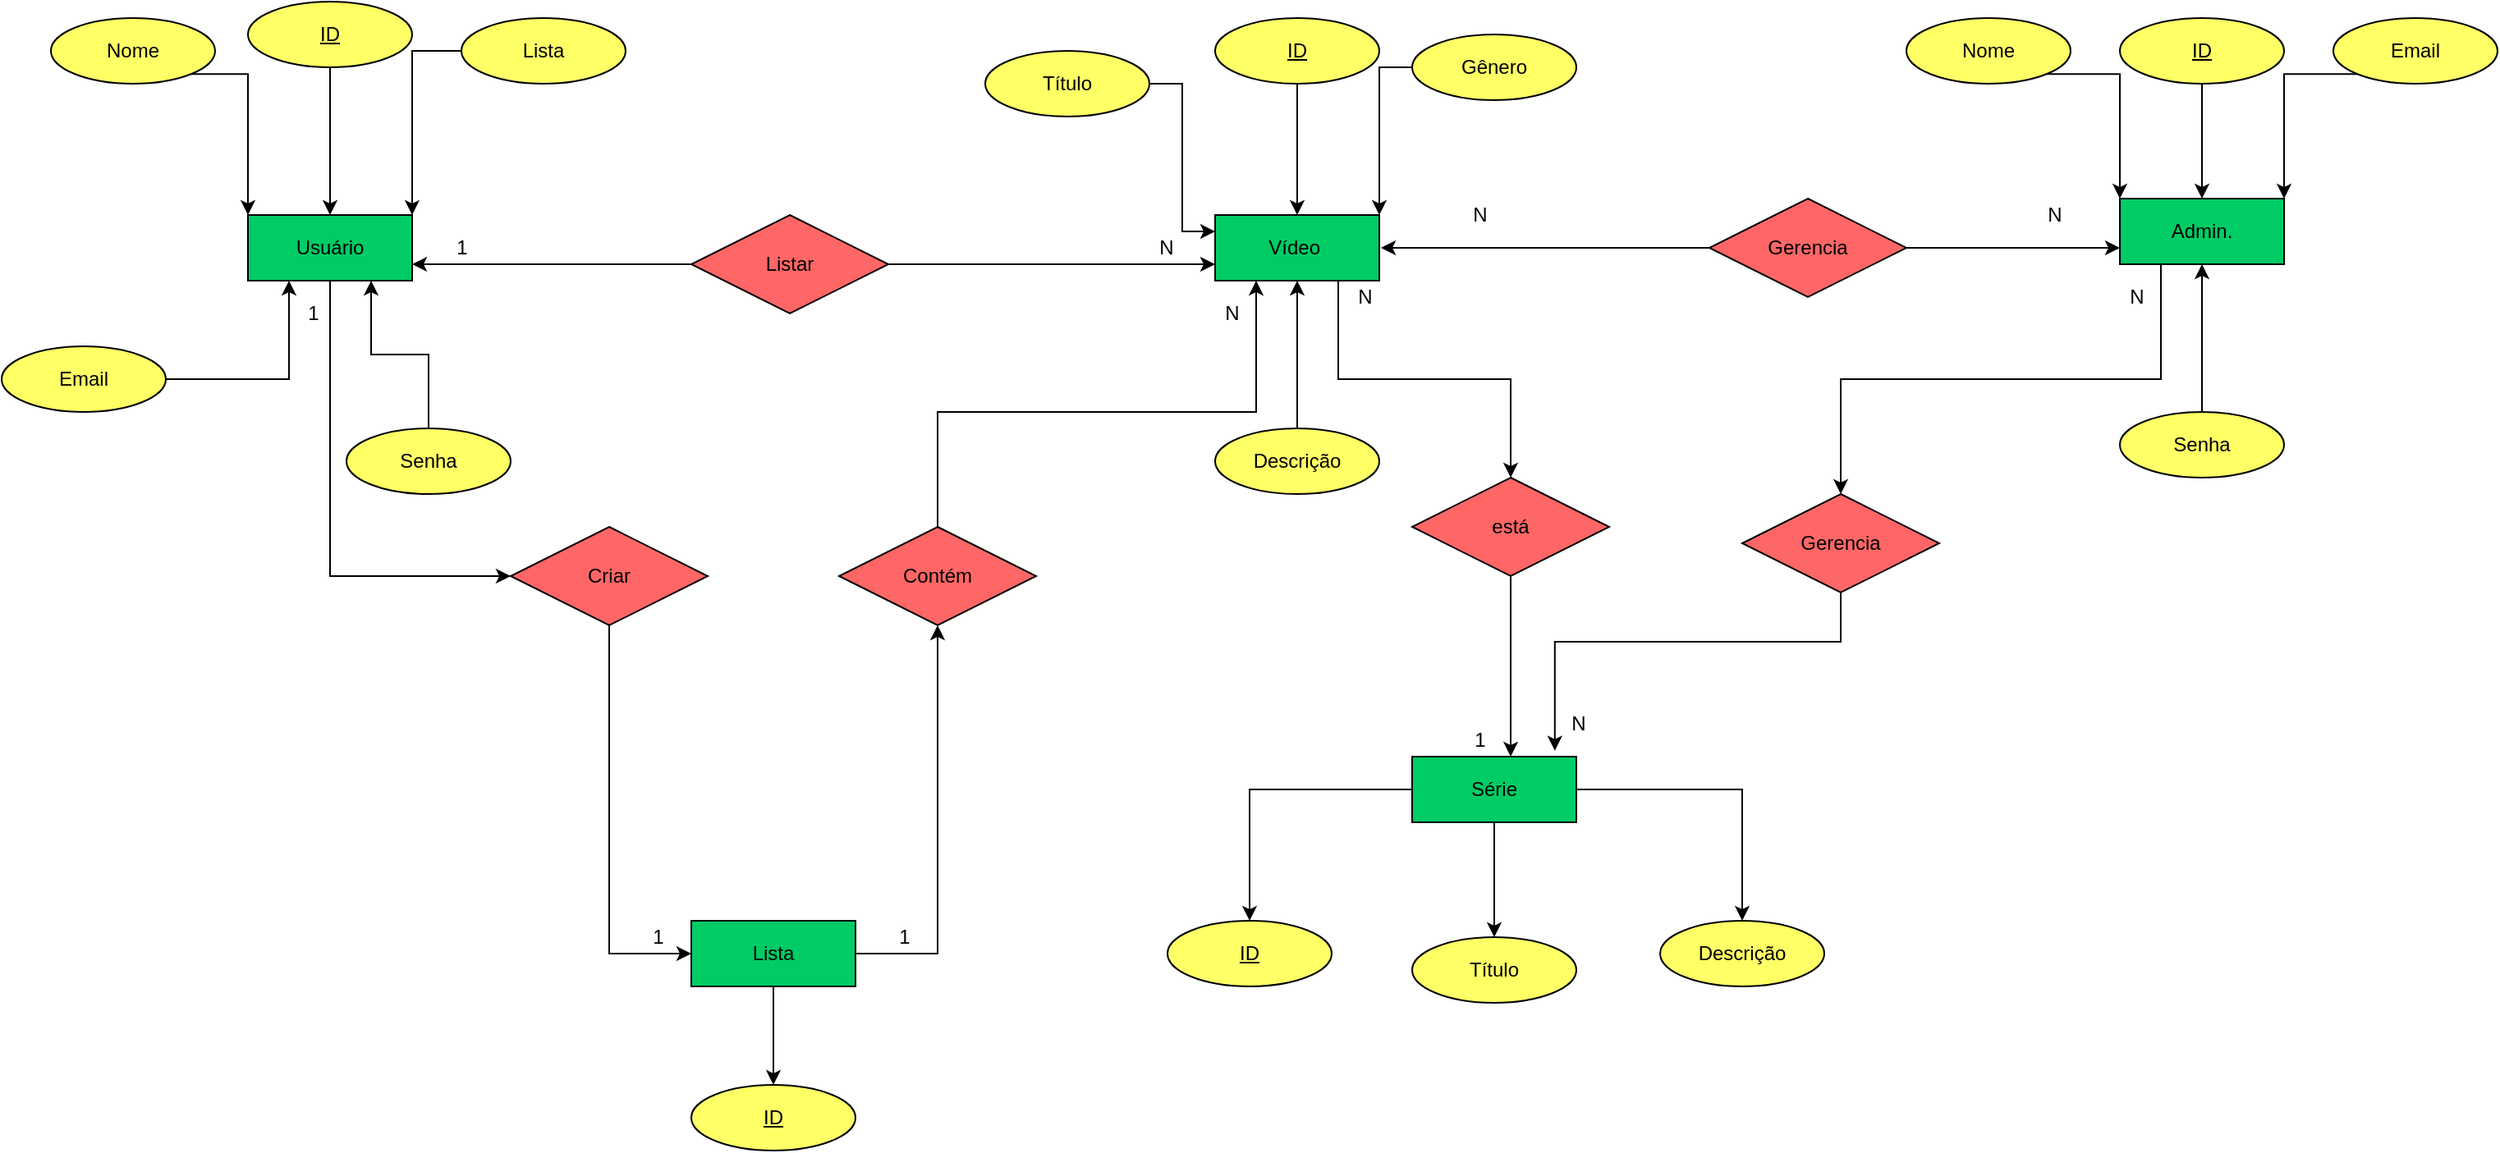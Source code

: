 <mxfile version="13.9.9" type="device"><diagram id="zJM1QXPXBx_YJPGLAKx6" name="Página-1"><mxGraphModel dx="2153" dy="626" grid="1" gridSize="10" guides="1" tooltips="1" connect="1" arrows="1" fold="1" page="1" pageScale="1" pageWidth="827" pageHeight="1169" math="0" shadow="0"><root><mxCell id="0"/><mxCell id="1" parent="0"/><mxCell id="44aVK7n7E5Yi_FBqdg7Q-33" style="edgeStyle=orthogonalEdgeStyle;rounded=0;orthogonalLoop=1;jettySize=auto;html=1;exitX=0.75;exitY=1;exitDx=0;exitDy=0;entryX=0.5;entryY=0;entryDx=0;entryDy=0;" parent="1" source="_rbO2OcaflyYVddDf_A2-4" target="44aVK7n7E5Yi_FBqdg7Q-31" edge="1"><mxGeometry relative="1" as="geometry"/></mxCell><mxCell id="_rbO2OcaflyYVddDf_A2-4" value="Vídeo&amp;nbsp;" style="whiteSpace=wrap;html=1;align=center;fillColor=#00CC66;" parent="1" vertex="1"><mxGeometry x="499" y="300" width="100" height="40" as="geometry"/></mxCell><mxCell id="oGaGKdVjm2yif6-NI52v-10" style="edgeStyle=orthogonalEdgeStyle;rounded=0;orthogonalLoop=1;jettySize=auto;html=1;" parent="1" source="_rbO2OcaflyYVddDf_A2-5" target="oGaGKdVjm2yif6-NI52v-7" edge="1"><mxGeometry relative="1" as="geometry"><mxPoint x="-40" y="660" as="targetPoint"/><Array as="points"><mxPoint x="-40" y="520"/></Array></mxGeometry></mxCell><mxCell id="_rbO2OcaflyYVddDf_A2-5" value="Usuário" style="whiteSpace=wrap;html=1;align=center;fillColor=#00CC66;" parent="1" vertex="1"><mxGeometry x="-90" y="300" width="100" height="40" as="geometry"/></mxCell><mxCell id="44aVK7n7E5Yi_FBqdg7Q-37" style="edgeStyle=orthogonalEdgeStyle;rounded=0;orthogonalLoop=1;jettySize=auto;html=1;exitX=0.25;exitY=1;exitDx=0;exitDy=0;entryX=0.5;entryY=0;entryDx=0;entryDy=0;" parent="1" source="_rbO2OcaflyYVddDf_A2-6" target="44aVK7n7E5Yi_FBqdg7Q-36" edge="1"><mxGeometry relative="1" as="geometry"/></mxCell><mxCell id="_rbO2OcaflyYVddDf_A2-6" value="Admin." style="whiteSpace=wrap;html=1;align=center;fillColor=#00CC66;" parent="1" vertex="1"><mxGeometry x="1050" y="290" width="100" height="40" as="geometry"/></mxCell><mxCell id="_rbO2OcaflyYVddDf_A2-10" style="edgeStyle=orthogonalEdgeStyle;rounded=0;orthogonalLoop=1;jettySize=auto;html=1;entryX=0.5;entryY=0;entryDx=0;entryDy=0;" parent="1" source="_rbO2OcaflyYVddDf_A2-7" target="_rbO2OcaflyYVddDf_A2-4" edge="1"><mxGeometry relative="1" as="geometry"/></mxCell><mxCell id="_rbO2OcaflyYVddDf_A2-7" value="ID" style="ellipse;whiteSpace=wrap;html=1;align=center;fontStyle=4;fillColor=#FFFF66;" parent="1" vertex="1"><mxGeometry x="499" y="180" width="100" height="40" as="geometry"/></mxCell><mxCell id="_rbO2OcaflyYVddDf_A2-12" style="edgeStyle=orthogonalEdgeStyle;rounded=0;orthogonalLoop=1;jettySize=auto;html=1;" parent="1" source="_rbO2OcaflyYVddDf_A2-8" target="_rbO2OcaflyYVddDf_A2-6" edge="1"><mxGeometry relative="1" as="geometry"/></mxCell><mxCell id="_rbO2OcaflyYVddDf_A2-8" value="ID" style="ellipse;whiteSpace=wrap;html=1;align=center;fontStyle=4;fillColor=#FFFF66;" parent="1" vertex="1"><mxGeometry x="1050" y="180" width="100" height="40" as="geometry"/></mxCell><mxCell id="_rbO2OcaflyYVddDf_A2-11" style="edgeStyle=orthogonalEdgeStyle;rounded=0;orthogonalLoop=1;jettySize=auto;html=1;" parent="1" source="_rbO2OcaflyYVddDf_A2-9" target="_rbO2OcaflyYVddDf_A2-5" edge="1"><mxGeometry relative="1" as="geometry"/></mxCell><mxCell id="_rbO2OcaflyYVddDf_A2-9" value="ID" style="ellipse;whiteSpace=wrap;html=1;align=center;fontStyle=4;fillColor=#FFFF66;" parent="1" vertex="1"><mxGeometry x="-90" y="170" width="100" height="40" as="geometry"/></mxCell><mxCell id="_rbO2OcaflyYVddDf_A2-22" style="edgeStyle=orthogonalEdgeStyle;rounded=0;orthogonalLoop=1;jettySize=auto;html=1;exitX=1;exitY=0.5;exitDx=0;exitDy=0;entryX=0;entryY=0.25;entryDx=0;entryDy=0;" parent="1" source="_rbO2OcaflyYVddDf_A2-13" target="_rbO2OcaflyYVddDf_A2-4" edge="1"><mxGeometry relative="1" as="geometry"/></mxCell><mxCell id="_rbO2OcaflyYVddDf_A2-13" value="Título" style="ellipse;whiteSpace=wrap;html=1;align=center;fillColor=#FFFF66;" parent="1" vertex="1"><mxGeometry x="359" y="200" width="100" height="40" as="geometry"/></mxCell><mxCell id="_rbO2OcaflyYVddDf_A2-19" style="edgeStyle=orthogonalEdgeStyle;rounded=0;orthogonalLoop=1;jettySize=auto;html=1;entryX=0.5;entryY=1;entryDx=0;entryDy=0;" parent="1" source="_rbO2OcaflyYVddDf_A2-14" target="_rbO2OcaflyYVddDf_A2-4" edge="1"><mxGeometry relative="1" as="geometry"/></mxCell><mxCell id="_rbO2OcaflyYVddDf_A2-14" value="Descrição" style="ellipse;whiteSpace=wrap;html=1;align=center;fillColor=#FFFF66;" parent="1" vertex="1"><mxGeometry x="499" y="430" width="100" height="40" as="geometry"/></mxCell><mxCell id="_rbO2OcaflyYVddDf_A2-42" style="edgeStyle=orthogonalEdgeStyle;rounded=0;orthogonalLoop=1;jettySize=auto;html=1;entryX=1;entryY=0;entryDx=0;entryDy=0;" parent="1" source="_rbO2OcaflyYVddDf_A2-15" target="_rbO2OcaflyYVddDf_A2-4" edge="1"><mxGeometry relative="1" as="geometry"/></mxCell><mxCell id="_rbO2OcaflyYVddDf_A2-15" value="Gênero" style="ellipse;whiteSpace=wrap;html=1;align=center;fillColor=#FFFF66;" parent="1" vertex="1"><mxGeometry x="619" y="190" width="100" height="40" as="geometry"/></mxCell><mxCell id="_rbO2OcaflyYVddDf_A2-30" style="edgeStyle=orthogonalEdgeStyle;rounded=0;orthogonalLoop=1;jettySize=auto;html=1;exitX=1;exitY=1;exitDx=0;exitDy=0;entryX=0;entryY=0;entryDx=0;entryDy=0;" parent="1" source="_rbO2OcaflyYVddDf_A2-23" target="_rbO2OcaflyYVddDf_A2-5" edge="1"><mxGeometry relative="1" as="geometry"/></mxCell><mxCell id="_rbO2OcaflyYVddDf_A2-23" value="Nome&lt;span style=&quot;color: rgba(0 , 0 , 0 , 0) ; font-family: monospace ; font-size: 0px&quot;&gt;%3CmxGraphModel%3E%3Croot%3E%3CmxCell%20id%3D%220%22%2F%3E%3CmxCell%20id%3D%221%22%20parent%3D%220%22%2F%3E%3CmxCell%20id%3D%222%22%20value%3D%22Attribute%22%20style%3D%22ellipse%3BwhiteSpace%3Dwrap%3Bhtml%3D1%3Balign%3Dcenter%3B%22%20vertex%3D%221%22%20parent%3D%221%22%3E%3CmxGeometry%20x%3D%22420%22%20y%3D%22440%22%20width%3D%22100%22%20height%3D%2240%22%20as%3D%22geometry%22%2F%3E%3C%2FmxCell%3E%3C%2Froot%3E%3C%2FmxGraphModel%3E&lt;/span&gt;" style="ellipse;whiteSpace=wrap;html=1;align=center;fillColor=#FFFF66;" parent="1" vertex="1"><mxGeometry x="-210" y="180" width="100" height="40" as="geometry"/></mxCell><mxCell id="_rbO2OcaflyYVddDf_A2-31" style="edgeStyle=orthogonalEdgeStyle;rounded=0;orthogonalLoop=1;jettySize=auto;html=1;exitX=0;exitY=0.5;exitDx=0;exitDy=0;entryX=1;entryY=0;entryDx=0;entryDy=0;" parent="1" source="_rbO2OcaflyYVddDf_A2-24" target="_rbO2OcaflyYVddDf_A2-5" edge="1"><mxGeometry relative="1" as="geometry"/></mxCell><mxCell id="_rbO2OcaflyYVddDf_A2-24" value="Lista" style="ellipse;whiteSpace=wrap;html=1;align=center;fillColor=#FFFF66;" parent="1" vertex="1"><mxGeometry x="40" y="180" width="100" height="40" as="geometry"/></mxCell><mxCell id="_rbO2OcaflyYVddDf_A2-33" style="edgeStyle=orthogonalEdgeStyle;rounded=0;orthogonalLoop=1;jettySize=auto;html=1;entryX=0.75;entryY=1;entryDx=0;entryDy=0;" parent="1" source="_rbO2OcaflyYVddDf_A2-25" target="_rbO2OcaflyYVddDf_A2-5" edge="1"><mxGeometry relative="1" as="geometry"/></mxCell><mxCell id="_rbO2OcaflyYVddDf_A2-25" value="Senha" style="ellipse;whiteSpace=wrap;html=1;align=center;fillColor=#FFFF66;" parent="1" vertex="1"><mxGeometry x="-30" y="430" width="100" height="40" as="geometry"/></mxCell><mxCell id="_rbO2OcaflyYVddDf_A2-32" style="edgeStyle=orthogonalEdgeStyle;rounded=0;orthogonalLoop=1;jettySize=auto;html=1;exitX=1;exitY=0;exitDx=0;exitDy=0;entryX=0.25;entryY=1;entryDx=0;entryDy=0;" parent="1" source="_rbO2OcaflyYVddDf_A2-26" target="_rbO2OcaflyYVddDf_A2-5" edge="1"><mxGeometry relative="1" as="geometry"><Array as="points"><mxPoint x="-155" y="400"/><mxPoint x="-65" y="400"/></Array></mxGeometry></mxCell><mxCell id="_rbO2OcaflyYVddDf_A2-26" value="Email" style="ellipse;whiteSpace=wrap;html=1;align=center;fillColor=#FFFF66;" parent="1" vertex="1"><mxGeometry x="-240" y="380" width="100" height="40" as="geometry"/></mxCell><mxCell id="_rbO2OcaflyYVddDf_A2-38" style="edgeStyle=orthogonalEdgeStyle;rounded=0;orthogonalLoop=1;jettySize=auto;html=1;exitX=1;exitY=1;exitDx=0;exitDy=0;entryX=0;entryY=0;entryDx=0;entryDy=0;" parent="1" source="_rbO2OcaflyYVddDf_A2-35" target="_rbO2OcaflyYVddDf_A2-6" edge="1"><mxGeometry relative="1" as="geometry"/></mxCell><mxCell id="_rbO2OcaflyYVddDf_A2-35" value="Nome&lt;span style=&quot;color: rgba(0 , 0 , 0 , 0) ; font-family: monospace ; font-size: 0px&quot;&gt;%3CmxGraphModel%3E%3Croot%3E%3CmxCell%20id%3D%220%22%2F%3E%3CmxCell%20id%3D%221%22%20parent%3D%220%22%2F%3E%3CmxCell%20id%3D%222%22%20value%3D%22Attribute%22%20style%3D%22ellipse%3BwhiteSpace%3Dwrap%3Bhtml%3D1%3Balign%3Dcenter%3B%22%20vertex%3D%221%22%20parent%3D%221%22%3E%3CmxGeometry%20x%3D%22420%22%20y%3D%22440%22%20width%3D%22100%22%20height%3D%2240%22%20as%3D%22geometry%22%2F%3E%3C%2FmxCell%3E%3C%2Froot%3E%3C%2FmxGraphModel%3E&lt;/span&gt;" style="ellipse;whiteSpace=wrap;html=1;align=center;fillColor=#FFFF66;" parent="1" vertex="1"><mxGeometry x="920" y="180" width="100" height="40" as="geometry"/></mxCell><mxCell id="_rbO2OcaflyYVddDf_A2-39" style="edgeStyle=orthogonalEdgeStyle;rounded=0;orthogonalLoop=1;jettySize=auto;html=1;exitX=0;exitY=1;exitDx=0;exitDy=0;entryX=1;entryY=0;entryDx=0;entryDy=0;" parent="1" source="_rbO2OcaflyYVddDf_A2-36" target="_rbO2OcaflyYVddDf_A2-6" edge="1"><mxGeometry relative="1" as="geometry"/></mxCell><mxCell id="_rbO2OcaflyYVddDf_A2-36" value="Email" style="ellipse;whiteSpace=wrap;html=1;align=center;fillColor=#FFFF66;" parent="1" vertex="1"><mxGeometry x="1180" y="180" width="100" height="40" as="geometry"/></mxCell><mxCell id="_rbO2OcaflyYVddDf_A2-40" style="edgeStyle=orthogonalEdgeStyle;rounded=0;orthogonalLoop=1;jettySize=auto;html=1;exitX=0.5;exitY=0;exitDx=0;exitDy=0;entryX=0.5;entryY=1;entryDx=0;entryDy=0;" parent="1" source="_rbO2OcaflyYVddDf_A2-37" target="_rbO2OcaflyYVddDf_A2-6" edge="1"><mxGeometry relative="1" as="geometry"/></mxCell><mxCell id="_rbO2OcaflyYVddDf_A2-37" value="Senha" style="ellipse;whiteSpace=wrap;html=1;align=center;fillColor=#FFFF66;" parent="1" vertex="1"><mxGeometry x="1050" y="420" width="100" height="40" as="geometry"/></mxCell><mxCell id="_rbO2OcaflyYVddDf_A2-44" style="edgeStyle=orthogonalEdgeStyle;rounded=0;orthogonalLoop=1;jettySize=auto;html=1;entryX=1;entryY=0.75;entryDx=0;entryDy=0;" parent="1" source="_rbO2OcaflyYVddDf_A2-43" target="_rbO2OcaflyYVddDf_A2-5" edge="1"><mxGeometry relative="1" as="geometry"/></mxCell><mxCell id="_rbO2OcaflyYVddDf_A2-45" style="edgeStyle=orthogonalEdgeStyle;rounded=0;orthogonalLoop=1;jettySize=auto;html=1;entryX=0;entryY=0.75;entryDx=0;entryDy=0;" parent="1" source="_rbO2OcaflyYVddDf_A2-43" target="_rbO2OcaflyYVddDf_A2-4" edge="1"><mxGeometry relative="1" as="geometry"/></mxCell><mxCell id="_rbO2OcaflyYVddDf_A2-43" value="Listar" style="shape=rhombus;perimeter=rhombusPerimeter;whiteSpace=wrap;html=1;align=center;fillColor=#FF6666;" parent="1" vertex="1"><mxGeometry x="180" y="300" width="120" height="60" as="geometry"/></mxCell><mxCell id="_rbO2OcaflyYVddDf_A2-46" value="1" style="text;html=1;align=center;verticalAlign=middle;resizable=0;points=[];autosize=1;" parent="1" vertex="1"><mxGeometry x="30" y="310" width="20" height="20" as="geometry"/></mxCell><mxCell id="_rbO2OcaflyYVddDf_A2-47" value="N" style="text;html=1;align=center;verticalAlign=middle;resizable=0;points=[];autosize=1;" parent="1" vertex="1"><mxGeometry x="459" y="310" width="20" height="20" as="geometry"/></mxCell><mxCell id="_rbO2OcaflyYVddDf_A2-52" style="edgeStyle=orthogonalEdgeStyle;rounded=0;orthogonalLoop=1;jettySize=auto;html=1;" parent="1" source="_rbO2OcaflyYVddDf_A2-48" edge="1"><mxGeometry relative="1" as="geometry"><mxPoint x="600" y="320" as="targetPoint"/></mxGeometry></mxCell><mxCell id="_rbO2OcaflyYVddDf_A2-53" style="edgeStyle=orthogonalEdgeStyle;rounded=0;orthogonalLoop=1;jettySize=auto;html=1;exitX=1;exitY=0.5;exitDx=0;exitDy=0;entryX=0;entryY=0.75;entryDx=0;entryDy=0;" parent="1" source="_rbO2OcaflyYVddDf_A2-48" target="_rbO2OcaflyYVddDf_A2-6" edge="1"><mxGeometry relative="1" as="geometry"/></mxCell><mxCell id="_rbO2OcaflyYVddDf_A2-48" value="Gerencia" style="shape=rhombus;perimeter=rhombusPerimeter;whiteSpace=wrap;html=1;align=center;fillColor=#FF6666;" parent="1" vertex="1"><mxGeometry x="800" y="290" width="120" height="60" as="geometry"/></mxCell><mxCell id="_rbO2OcaflyYVddDf_A2-54" value="N" style="text;html=1;align=center;verticalAlign=middle;resizable=0;points=[];autosize=1;" parent="1" vertex="1"><mxGeometry x="650" y="290" width="20" height="20" as="geometry"/></mxCell><mxCell id="_rbO2OcaflyYVddDf_A2-55" value="N" style="text;html=1;align=center;verticalAlign=middle;resizable=0;points=[];autosize=1;" parent="1" vertex="1"><mxGeometry x="1000" y="290" width="20" height="20" as="geometry"/></mxCell><mxCell id="oGaGKdVjm2yif6-NI52v-4" style="edgeStyle=orthogonalEdgeStyle;rounded=0;orthogonalLoop=1;jettySize=auto;html=1;entryX=0.5;entryY=0;entryDx=0;entryDy=0;" parent="1" source="oGaGKdVjm2yif6-NI52v-2" target="oGaGKdVjm2yif6-NI52v-3" edge="1"><mxGeometry relative="1" as="geometry"><mxPoint x="220" y="710" as="targetPoint"/></mxGeometry></mxCell><mxCell id="44aVK7n7E5Yi_FBqdg7Q-27" style="edgeStyle=orthogonalEdgeStyle;rounded=0;orthogonalLoop=1;jettySize=auto;html=1;entryX=0.5;entryY=1;entryDx=0;entryDy=0;fillColor=#000000;" parent="1" source="oGaGKdVjm2yif6-NI52v-2" target="oGaGKdVjm2yif6-NI52v-12" edge="1"><mxGeometry relative="1" as="geometry"><mxPoint x="320" y="560" as="targetPoint"/><Array as="points"><mxPoint x="330" y="750"/></Array></mxGeometry></mxCell><mxCell id="oGaGKdVjm2yif6-NI52v-2" value="Lista" style="whiteSpace=wrap;html=1;align=center;fillColor=#00CC66;" parent="1" vertex="1"><mxGeometry x="180" y="730" width="100" height="40" as="geometry"/></mxCell><mxCell id="oGaGKdVjm2yif6-NI52v-3" value="ID" style="ellipse;whiteSpace=wrap;html=1;align=center;fontStyle=4;fillColor=#FFFF66;" parent="1" vertex="1"><mxGeometry x="180" y="830" width="100" height="40" as="geometry"/></mxCell><mxCell id="oGaGKdVjm2yif6-NI52v-11" style="edgeStyle=orthogonalEdgeStyle;rounded=0;orthogonalLoop=1;jettySize=auto;html=1;entryX=0;entryY=0.5;entryDx=0;entryDy=0;fillColor=#000000;" parent="1" source="oGaGKdVjm2yif6-NI52v-7" target="oGaGKdVjm2yif6-NI52v-2" edge="1"><mxGeometry relative="1" as="geometry"><mxPoint x="150" y="620" as="targetPoint"/><Array as="points"><mxPoint x="130" y="750"/></Array></mxGeometry></mxCell><mxCell id="oGaGKdVjm2yif6-NI52v-7" value="Criar" style="shape=rhombus;perimeter=rhombusPerimeter;whiteSpace=wrap;html=1;align=center;fillColor=#FF6666;" parent="1" vertex="1"><mxGeometry x="70" y="490" width="120" height="60" as="geometry"/></mxCell><mxCell id="44aVK7n7E5Yi_FBqdg7Q-7" style="edgeStyle=orthogonalEdgeStyle;rounded=0;orthogonalLoop=1;jettySize=auto;html=1;entryX=0.25;entryY=1;entryDx=0;entryDy=0;fillColor=#000000;" parent="1" source="oGaGKdVjm2yif6-NI52v-12" target="_rbO2OcaflyYVddDf_A2-4" edge="1"><mxGeometry relative="1" as="geometry"><Array as="points"><mxPoint x="330" y="420"/><mxPoint x="524" y="420"/></Array></mxGeometry></mxCell><mxCell id="oGaGKdVjm2yif6-NI52v-12" value="Contém" style="shape=rhombus;perimeter=rhombusPerimeter;whiteSpace=wrap;html=1;align=center;fillColor=#FF6666;" parent="1" vertex="1"><mxGeometry x="270" y="490" width="120" height="60" as="geometry"/></mxCell><mxCell id="44aVK7n7E5Yi_FBqdg7Q-15" style="edgeStyle=orthogonalEdgeStyle;rounded=0;orthogonalLoop=1;jettySize=auto;html=1;entryX=0.5;entryY=0;entryDx=0;entryDy=0;" parent="1" source="44aVK7n7E5Yi_FBqdg7Q-10" target="44aVK7n7E5Yi_FBqdg7Q-11" edge="1"><mxGeometry relative="1" as="geometry"/></mxCell><mxCell id="44aVK7n7E5Yi_FBqdg7Q-17" style="edgeStyle=orthogonalEdgeStyle;rounded=0;orthogonalLoop=1;jettySize=auto;html=1;entryX=0.5;entryY=0;entryDx=0;entryDy=0;" parent="1" source="44aVK7n7E5Yi_FBqdg7Q-10" target="44aVK7n7E5Yi_FBqdg7Q-13" edge="1"><mxGeometry relative="1" as="geometry"/></mxCell><mxCell id="44aVK7n7E5Yi_FBqdg7Q-18" style="edgeStyle=orthogonalEdgeStyle;rounded=0;orthogonalLoop=1;jettySize=auto;html=1;entryX=0.5;entryY=0;entryDx=0;entryDy=0;" parent="1" source="44aVK7n7E5Yi_FBqdg7Q-10" target="44aVK7n7E5Yi_FBqdg7Q-12" edge="1"><mxGeometry relative="1" as="geometry"/></mxCell><mxCell id="44aVK7n7E5Yi_FBqdg7Q-10" value="Série" style="whiteSpace=wrap;html=1;align=center;fillColor=#00CC66;" parent="1" vertex="1"><mxGeometry x="619" y="630" width="100" height="40" as="geometry"/></mxCell><mxCell id="44aVK7n7E5Yi_FBqdg7Q-11" value="ID" style="ellipse;whiteSpace=wrap;html=1;align=center;fontStyle=4;fillColor=#FFFF66;" parent="1" vertex="1"><mxGeometry x="470" y="730" width="100" height="40" as="geometry"/></mxCell><mxCell id="44aVK7n7E5Yi_FBqdg7Q-12" value="Título" style="ellipse;whiteSpace=wrap;html=1;align=center;fillColor=#FFFF66;" parent="1" vertex="1"><mxGeometry x="619" y="740" width="100" height="40" as="geometry"/></mxCell><mxCell id="44aVK7n7E5Yi_FBqdg7Q-13" value="Descrição" style="ellipse;whiteSpace=wrap;html=1;align=center;fillColor=#FFFF66;" parent="1" vertex="1"><mxGeometry x="770" y="730" width="100" height="40" as="geometry"/></mxCell><mxCell id="44aVK7n7E5Yi_FBqdg7Q-20" value="1" style="text;html=1;strokeColor=none;fillColor=none;align=center;verticalAlign=middle;whiteSpace=wrap;rounded=0;" parent="1" vertex="1"><mxGeometry x="140" y="730" width="40" height="20" as="geometry"/></mxCell><mxCell id="44aVK7n7E5Yi_FBqdg7Q-21" value="1" style="text;html=1;strokeColor=none;fillColor=none;align=center;verticalAlign=middle;whiteSpace=wrap;rounded=0;" parent="1" vertex="1"><mxGeometry x="-70" y="350" width="40" height="20" as="geometry"/></mxCell><mxCell id="44aVK7n7E5Yi_FBqdg7Q-29" value="1" style="text;html=1;strokeColor=none;fillColor=none;align=center;verticalAlign=middle;whiteSpace=wrap;rounded=0;" parent="1" vertex="1"><mxGeometry x="290" y="730" width="40" height="20" as="geometry"/></mxCell><mxCell id="44aVK7n7E5Yi_FBqdg7Q-30" value="N" style="text;html=1;align=center;verticalAlign=middle;resizable=0;points=[];autosize=1;" parent="1" vertex="1"><mxGeometry x="499" y="350" width="20" height="20" as="geometry"/></mxCell><mxCell id="44aVK7n7E5Yi_FBqdg7Q-34" style="edgeStyle=orthogonalEdgeStyle;rounded=0;orthogonalLoop=1;jettySize=auto;html=1;entryX=0.6;entryY=0;entryDx=0;entryDy=0;entryPerimeter=0;" parent="1" source="44aVK7n7E5Yi_FBqdg7Q-31" target="44aVK7n7E5Yi_FBqdg7Q-10" edge="1"><mxGeometry relative="1" as="geometry"/></mxCell><mxCell id="44aVK7n7E5Yi_FBqdg7Q-31" value="está" style="shape=rhombus;perimeter=rhombusPerimeter;whiteSpace=wrap;html=1;align=center;fillColor=#FF6666;" parent="1" vertex="1"><mxGeometry x="619" y="460" width="120" height="60" as="geometry"/></mxCell><mxCell id="44aVK7n7E5Yi_FBqdg7Q-38" style="edgeStyle=orthogonalEdgeStyle;rounded=0;orthogonalLoop=1;jettySize=auto;html=1;entryX=0.869;entryY=-0.091;entryDx=0;entryDy=0;entryPerimeter=0;" parent="1" source="44aVK7n7E5Yi_FBqdg7Q-36" target="44aVK7n7E5Yi_FBqdg7Q-10" edge="1"><mxGeometry relative="1" as="geometry"><Array as="points"><mxPoint x="880" y="560"/><mxPoint x="706" y="560"/></Array></mxGeometry></mxCell><mxCell id="44aVK7n7E5Yi_FBqdg7Q-36" value="Gerencia" style="shape=rhombus;perimeter=rhombusPerimeter;whiteSpace=wrap;html=1;align=center;fillColor=#FF6666;" parent="1" vertex="1"><mxGeometry x="820" y="470" width="120" height="60" as="geometry"/></mxCell><mxCell id="44aVK7n7E5Yi_FBqdg7Q-39" value="N" style="text;html=1;align=center;verticalAlign=middle;resizable=0;points=[];autosize=1;" parent="1" vertex="1"><mxGeometry x="1050" y="340" width="20" height="20" as="geometry"/></mxCell><mxCell id="44aVK7n7E5Yi_FBqdg7Q-40" value="N" style="text;html=1;align=center;verticalAlign=middle;resizable=0;points=[];autosize=1;" parent="1" vertex="1"><mxGeometry x="710" y="600" width="20" height="20" as="geometry"/></mxCell><mxCell id="44aVK7n7E5Yi_FBqdg7Q-41" value="1" style="text;html=1;align=center;verticalAlign=middle;resizable=0;points=[];autosize=1;" parent="1" vertex="1"><mxGeometry x="650" y="610" width="20" height="20" as="geometry"/></mxCell><mxCell id="44aVK7n7E5Yi_FBqdg7Q-42" value="N" style="text;html=1;align=center;verticalAlign=middle;resizable=0;points=[];autosize=1;" parent="1" vertex="1"><mxGeometry x="580" y="340" width="20" height="20" as="geometry"/></mxCell></root></mxGraphModel></diagram></mxfile>